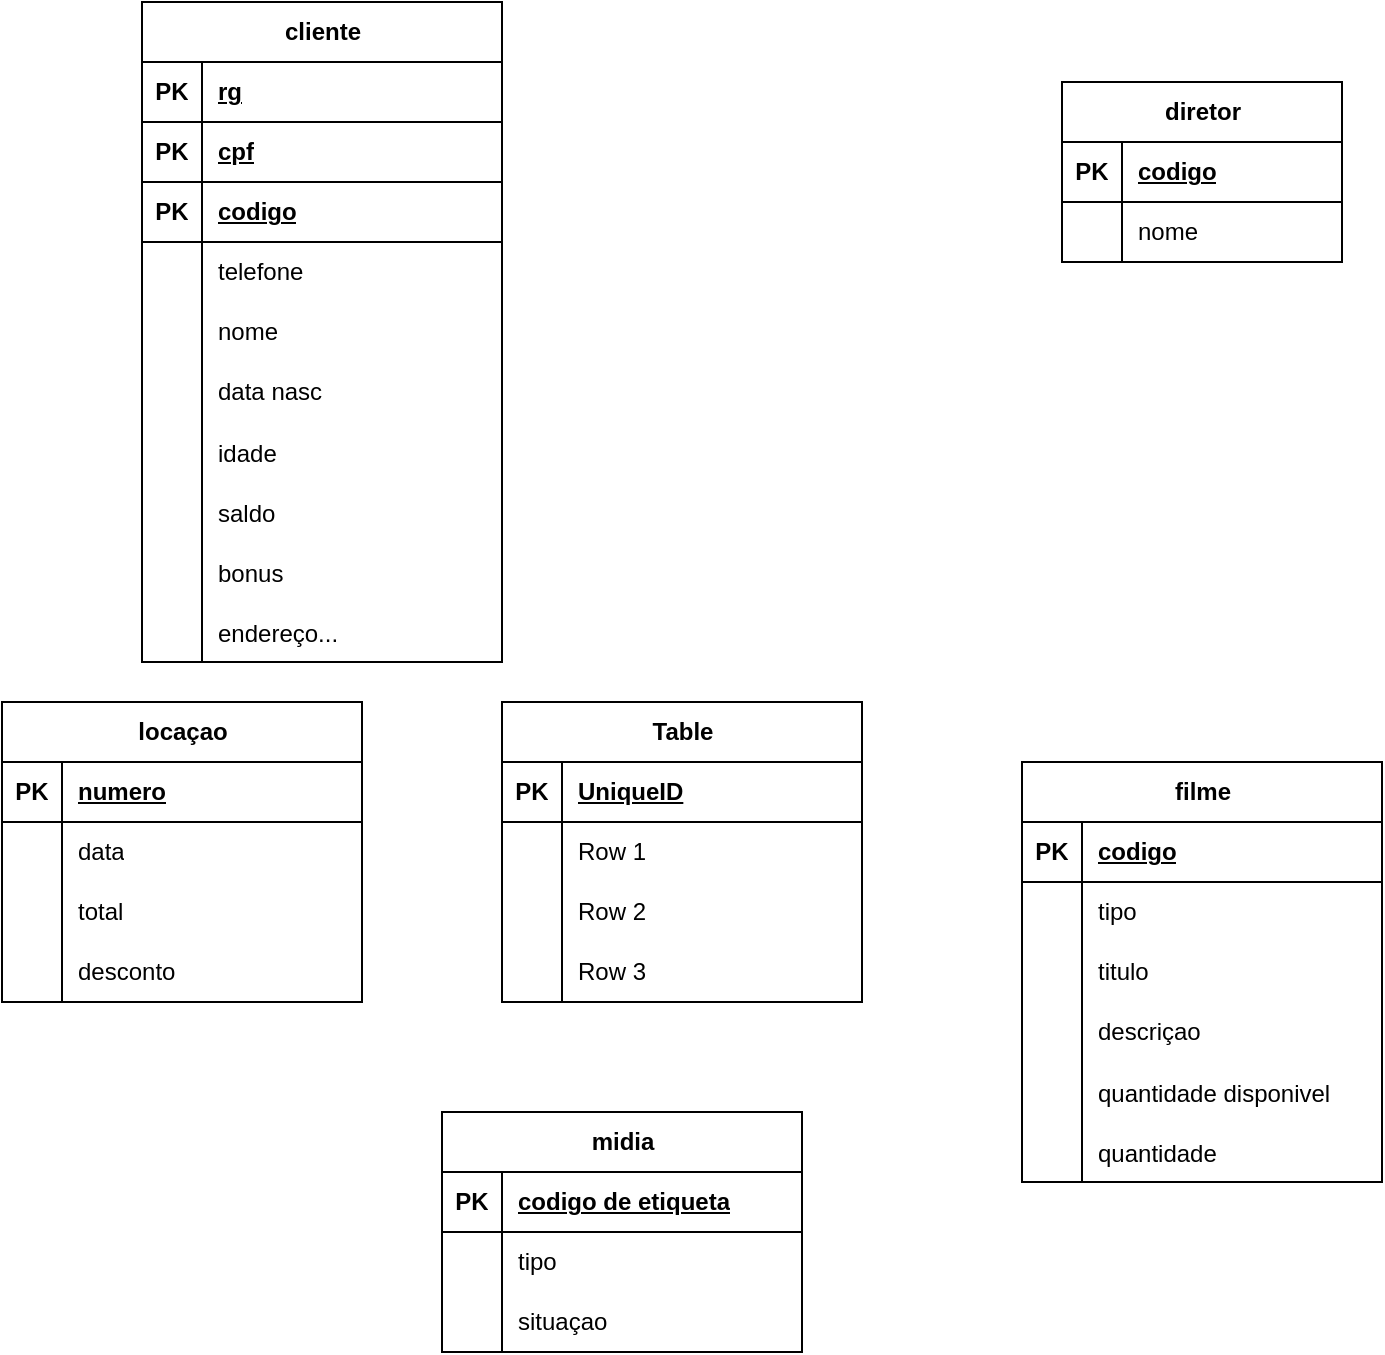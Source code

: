 <mxfile version="22.1.3" type="github">
  <diagram name="Página-1" id="WvEAQhH7m8Yq2kDxBtTd">
    <mxGraphModel dx="1323" dy="797" grid="1" gridSize="10" guides="1" tooltips="1" connect="1" arrows="1" fold="1" page="1" pageScale="1" pageWidth="827" pageHeight="1169" math="0" shadow="0">
      <root>
        <mxCell id="0" />
        <mxCell id="1" parent="0" />
        <mxCell id="h92Wm3A6kgfOm-Ot5xg0-39" value="filme" style="shape=table;startSize=30;container=1;collapsible=1;childLayout=tableLayout;fixedRows=1;rowLines=0;fontStyle=1;align=center;resizeLast=1;html=1;rotation=0;" vertex="1" parent="1">
          <mxGeometry x="590" y="430" width="180" height="210" as="geometry" />
        </mxCell>
        <mxCell id="h92Wm3A6kgfOm-Ot5xg0-40" value="" style="shape=tableRow;horizontal=0;startSize=0;swimlaneHead=0;swimlaneBody=0;fillColor=none;collapsible=0;dropTarget=0;points=[[0,0.5],[1,0.5]];portConstraint=eastwest;top=0;left=0;right=0;bottom=1;" vertex="1" parent="h92Wm3A6kgfOm-Ot5xg0-39">
          <mxGeometry y="30" width="180" height="30" as="geometry" />
        </mxCell>
        <mxCell id="h92Wm3A6kgfOm-Ot5xg0-41" value="PK" style="shape=partialRectangle;connectable=0;fillColor=none;top=0;left=0;bottom=0;right=0;fontStyle=1;overflow=hidden;whiteSpace=wrap;html=1;" vertex="1" parent="h92Wm3A6kgfOm-Ot5xg0-40">
          <mxGeometry width="30" height="30" as="geometry">
            <mxRectangle width="30" height="30" as="alternateBounds" />
          </mxGeometry>
        </mxCell>
        <mxCell id="h92Wm3A6kgfOm-Ot5xg0-42" value="codigo" style="shape=partialRectangle;connectable=0;fillColor=none;top=0;left=0;bottom=0;right=0;align=left;spacingLeft=6;fontStyle=5;overflow=hidden;whiteSpace=wrap;html=1;" vertex="1" parent="h92Wm3A6kgfOm-Ot5xg0-40">
          <mxGeometry x="30" width="150" height="30" as="geometry">
            <mxRectangle width="150" height="30" as="alternateBounds" />
          </mxGeometry>
        </mxCell>
        <mxCell id="h92Wm3A6kgfOm-Ot5xg0-43" value="" style="shape=tableRow;horizontal=0;startSize=0;swimlaneHead=0;swimlaneBody=0;fillColor=none;collapsible=0;dropTarget=0;points=[[0,0.5],[1,0.5]];portConstraint=eastwest;top=0;left=0;right=0;bottom=0;" vertex="1" parent="h92Wm3A6kgfOm-Ot5xg0-39">
          <mxGeometry y="60" width="180" height="30" as="geometry" />
        </mxCell>
        <mxCell id="h92Wm3A6kgfOm-Ot5xg0-44" value="" style="shape=partialRectangle;connectable=0;fillColor=none;top=0;left=0;bottom=0;right=0;editable=1;overflow=hidden;whiteSpace=wrap;html=1;" vertex="1" parent="h92Wm3A6kgfOm-Ot5xg0-43">
          <mxGeometry width="30" height="30" as="geometry">
            <mxRectangle width="30" height="30" as="alternateBounds" />
          </mxGeometry>
        </mxCell>
        <mxCell id="h92Wm3A6kgfOm-Ot5xg0-45" value="tipo" style="shape=partialRectangle;connectable=0;fillColor=none;top=0;left=0;bottom=0;right=0;align=left;spacingLeft=6;overflow=hidden;whiteSpace=wrap;html=1;" vertex="1" parent="h92Wm3A6kgfOm-Ot5xg0-43">
          <mxGeometry x="30" width="150" height="30" as="geometry">
            <mxRectangle width="150" height="30" as="alternateBounds" />
          </mxGeometry>
        </mxCell>
        <mxCell id="h92Wm3A6kgfOm-Ot5xg0-46" value="" style="shape=tableRow;horizontal=0;startSize=0;swimlaneHead=0;swimlaneBody=0;fillColor=none;collapsible=0;dropTarget=0;points=[[0,0.5],[1,0.5]];portConstraint=eastwest;top=0;left=0;right=0;bottom=0;" vertex="1" parent="h92Wm3A6kgfOm-Ot5xg0-39">
          <mxGeometry y="90" width="180" height="30" as="geometry" />
        </mxCell>
        <mxCell id="h92Wm3A6kgfOm-Ot5xg0-47" value="" style="shape=partialRectangle;connectable=0;fillColor=none;top=0;left=0;bottom=0;right=0;editable=1;overflow=hidden;whiteSpace=wrap;html=1;" vertex="1" parent="h92Wm3A6kgfOm-Ot5xg0-46">
          <mxGeometry width="30" height="30" as="geometry">
            <mxRectangle width="30" height="30" as="alternateBounds" />
          </mxGeometry>
        </mxCell>
        <mxCell id="h92Wm3A6kgfOm-Ot5xg0-48" value="titulo" style="shape=partialRectangle;connectable=0;fillColor=none;top=0;left=0;bottom=0;right=0;align=left;spacingLeft=6;overflow=hidden;whiteSpace=wrap;html=1;" vertex="1" parent="h92Wm3A6kgfOm-Ot5xg0-46">
          <mxGeometry x="30" width="150" height="30" as="geometry">
            <mxRectangle width="150" height="30" as="alternateBounds" />
          </mxGeometry>
        </mxCell>
        <mxCell id="h92Wm3A6kgfOm-Ot5xg0-49" value="" style="shape=tableRow;horizontal=0;startSize=0;swimlaneHead=0;swimlaneBody=0;fillColor=none;collapsible=0;dropTarget=0;points=[[0,0.5],[1,0.5]];portConstraint=eastwest;top=0;left=0;right=0;bottom=0;" vertex="1" parent="h92Wm3A6kgfOm-Ot5xg0-39">
          <mxGeometry y="120" width="180" height="30" as="geometry" />
        </mxCell>
        <mxCell id="h92Wm3A6kgfOm-Ot5xg0-50" value="" style="shape=partialRectangle;connectable=0;fillColor=none;top=0;left=0;bottom=0;right=0;editable=1;overflow=hidden;whiteSpace=wrap;html=1;" vertex="1" parent="h92Wm3A6kgfOm-Ot5xg0-49">
          <mxGeometry width="30" height="30" as="geometry">
            <mxRectangle width="30" height="30" as="alternateBounds" />
          </mxGeometry>
        </mxCell>
        <mxCell id="h92Wm3A6kgfOm-Ot5xg0-51" value="descriçao" style="shape=partialRectangle;connectable=0;fillColor=none;top=0;left=0;bottom=0;right=0;align=left;spacingLeft=6;overflow=hidden;whiteSpace=wrap;html=1;" vertex="1" parent="h92Wm3A6kgfOm-Ot5xg0-49">
          <mxGeometry x="30" width="150" height="30" as="geometry">
            <mxRectangle width="150" height="30" as="alternateBounds" />
          </mxGeometry>
        </mxCell>
        <mxCell id="h92Wm3A6kgfOm-Ot5xg0-125" value="" style="shape=tableRow;horizontal=0;startSize=0;swimlaneHead=0;swimlaneBody=0;fillColor=none;collapsible=0;dropTarget=0;points=[[0,0.5],[1,0.5]];portConstraint=eastwest;top=0;left=0;right=0;bottom=0;" vertex="1" parent="h92Wm3A6kgfOm-Ot5xg0-39">
          <mxGeometry y="150" width="180" height="30" as="geometry" />
        </mxCell>
        <mxCell id="h92Wm3A6kgfOm-Ot5xg0-126" value="" style="shape=partialRectangle;connectable=0;fillColor=none;top=0;left=0;bottom=0;right=0;editable=1;overflow=hidden;" vertex="1" parent="h92Wm3A6kgfOm-Ot5xg0-125">
          <mxGeometry width="30" height="30" as="geometry">
            <mxRectangle width="30" height="30" as="alternateBounds" />
          </mxGeometry>
        </mxCell>
        <mxCell id="h92Wm3A6kgfOm-Ot5xg0-127" value="quantidade disponivel" style="shape=partialRectangle;connectable=0;fillColor=none;top=0;left=0;bottom=0;right=0;align=left;spacingLeft=6;overflow=hidden;" vertex="1" parent="h92Wm3A6kgfOm-Ot5xg0-125">
          <mxGeometry x="30" width="150" height="30" as="geometry">
            <mxRectangle width="150" height="30" as="alternateBounds" />
          </mxGeometry>
        </mxCell>
        <mxCell id="h92Wm3A6kgfOm-Ot5xg0-118" value="" style="shape=tableRow;horizontal=0;startSize=0;swimlaneHead=0;swimlaneBody=0;fillColor=none;collapsible=0;dropTarget=0;points=[[0,0.5],[1,0.5]];portConstraint=eastwest;top=0;left=0;right=0;bottom=0;" vertex="1" parent="h92Wm3A6kgfOm-Ot5xg0-39">
          <mxGeometry y="180" width="180" height="30" as="geometry" />
        </mxCell>
        <mxCell id="h92Wm3A6kgfOm-Ot5xg0-119" value="" style="shape=partialRectangle;connectable=0;fillColor=none;top=0;left=0;bottom=0;right=0;editable=1;overflow=hidden;" vertex="1" parent="h92Wm3A6kgfOm-Ot5xg0-118">
          <mxGeometry width="30" height="30" as="geometry">
            <mxRectangle width="30" height="30" as="alternateBounds" />
          </mxGeometry>
        </mxCell>
        <mxCell id="h92Wm3A6kgfOm-Ot5xg0-120" value="quantidade" style="shape=partialRectangle;connectable=0;fillColor=none;top=0;left=0;bottom=0;right=0;align=left;spacingLeft=6;overflow=hidden;" vertex="1" parent="h92Wm3A6kgfOm-Ot5xg0-118">
          <mxGeometry x="30" width="150" height="30" as="geometry">
            <mxRectangle width="150" height="30" as="alternateBounds" />
          </mxGeometry>
        </mxCell>
        <mxCell id="h92Wm3A6kgfOm-Ot5xg0-52" value="locaçao" style="shape=table;startSize=30;container=1;collapsible=1;childLayout=tableLayout;fixedRows=1;rowLines=0;fontStyle=1;align=center;resizeLast=1;html=1;" vertex="1" parent="1">
          <mxGeometry x="80" y="400" width="180" height="150" as="geometry" />
        </mxCell>
        <mxCell id="h92Wm3A6kgfOm-Ot5xg0-53" value="" style="shape=tableRow;horizontal=0;startSize=0;swimlaneHead=0;swimlaneBody=0;fillColor=none;collapsible=0;dropTarget=0;points=[[0,0.5],[1,0.5]];portConstraint=eastwest;top=0;left=0;right=0;bottom=1;" vertex="1" parent="h92Wm3A6kgfOm-Ot5xg0-52">
          <mxGeometry y="30" width="180" height="30" as="geometry" />
        </mxCell>
        <mxCell id="h92Wm3A6kgfOm-Ot5xg0-54" value="PK" style="shape=partialRectangle;connectable=0;fillColor=none;top=0;left=0;bottom=0;right=0;fontStyle=1;overflow=hidden;whiteSpace=wrap;html=1;" vertex="1" parent="h92Wm3A6kgfOm-Ot5xg0-53">
          <mxGeometry width="30" height="30" as="geometry">
            <mxRectangle width="30" height="30" as="alternateBounds" />
          </mxGeometry>
        </mxCell>
        <mxCell id="h92Wm3A6kgfOm-Ot5xg0-55" value="numero" style="shape=partialRectangle;connectable=0;fillColor=none;top=0;left=0;bottom=0;right=0;align=left;spacingLeft=6;fontStyle=5;overflow=hidden;whiteSpace=wrap;html=1;" vertex="1" parent="h92Wm3A6kgfOm-Ot5xg0-53">
          <mxGeometry x="30" width="150" height="30" as="geometry">
            <mxRectangle width="150" height="30" as="alternateBounds" />
          </mxGeometry>
        </mxCell>
        <mxCell id="h92Wm3A6kgfOm-Ot5xg0-56" value="" style="shape=tableRow;horizontal=0;startSize=0;swimlaneHead=0;swimlaneBody=0;fillColor=none;collapsible=0;dropTarget=0;points=[[0,0.5],[1,0.5]];portConstraint=eastwest;top=0;left=0;right=0;bottom=0;" vertex="1" parent="h92Wm3A6kgfOm-Ot5xg0-52">
          <mxGeometry y="60" width="180" height="30" as="geometry" />
        </mxCell>
        <mxCell id="h92Wm3A6kgfOm-Ot5xg0-57" value="" style="shape=partialRectangle;connectable=0;fillColor=none;top=0;left=0;bottom=0;right=0;editable=1;overflow=hidden;whiteSpace=wrap;html=1;" vertex="1" parent="h92Wm3A6kgfOm-Ot5xg0-56">
          <mxGeometry width="30" height="30" as="geometry">
            <mxRectangle width="30" height="30" as="alternateBounds" />
          </mxGeometry>
        </mxCell>
        <mxCell id="h92Wm3A6kgfOm-Ot5xg0-58" value="data" style="shape=partialRectangle;connectable=0;fillColor=none;top=0;left=0;bottom=0;right=0;align=left;spacingLeft=6;overflow=hidden;whiteSpace=wrap;html=1;" vertex="1" parent="h92Wm3A6kgfOm-Ot5xg0-56">
          <mxGeometry x="30" width="150" height="30" as="geometry">
            <mxRectangle width="150" height="30" as="alternateBounds" />
          </mxGeometry>
        </mxCell>
        <mxCell id="h92Wm3A6kgfOm-Ot5xg0-59" value="" style="shape=tableRow;horizontal=0;startSize=0;swimlaneHead=0;swimlaneBody=0;fillColor=none;collapsible=0;dropTarget=0;points=[[0,0.5],[1,0.5]];portConstraint=eastwest;top=0;left=0;right=0;bottom=0;" vertex="1" parent="h92Wm3A6kgfOm-Ot5xg0-52">
          <mxGeometry y="90" width="180" height="30" as="geometry" />
        </mxCell>
        <mxCell id="h92Wm3A6kgfOm-Ot5xg0-60" value="" style="shape=partialRectangle;connectable=0;fillColor=none;top=0;left=0;bottom=0;right=0;editable=1;overflow=hidden;whiteSpace=wrap;html=1;" vertex="1" parent="h92Wm3A6kgfOm-Ot5xg0-59">
          <mxGeometry width="30" height="30" as="geometry">
            <mxRectangle width="30" height="30" as="alternateBounds" />
          </mxGeometry>
        </mxCell>
        <mxCell id="h92Wm3A6kgfOm-Ot5xg0-61" value="total" style="shape=partialRectangle;connectable=0;fillColor=none;top=0;left=0;bottom=0;right=0;align=left;spacingLeft=6;overflow=hidden;whiteSpace=wrap;html=1;" vertex="1" parent="h92Wm3A6kgfOm-Ot5xg0-59">
          <mxGeometry x="30" width="150" height="30" as="geometry">
            <mxRectangle width="150" height="30" as="alternateBounds" />
          </mxGeometry>
        </mxCell>
        <mxCell id="h92Wm3A6kgfOm-Ot5xg0-62" value="" style="shape=tableRow;horizontal=0;startSize=0;swimlaneHead=0;swimlaneBody=0;fillColor=none;collapsible=0;dropTarget=0;points=[[0,0.5],[1,0.5]];portConstraint=eastwest;top=0;left=0;right=0;bottom=0;" vertex="1" parent="h92Wm3A6kgfOm-Ot5xg0-52">
          <mxGeometry y="120" width="180" height="30" as="geometry" />
        </mxCell>
        <mxCell id="h92Wm3A6kgfOm-Ot5xg0-63" value="" style="shape=partialRectangle;connectable=0;fillColor=none;top=0;left=0;bottom=0;right=0;editable=1;overflow=hidden;whiteSpace=wrap;html=1;" vertex="1" parent="h92Wm3A6kgfOm-Ot5xg0-62">
          <mxGeometry width="30" height="30" as="geometry">
            <mxRectangle width="30" height="30" as="alternateBounds" />
          </mxGeometry>
        </mxCell>
        <mxCell id="h92Wm3A6kgfOm-Ot5xg0-64" value="desconto" style="shape=partialRectangle;connectable=0;fillColor=none;top=0;left=0;bottom=0;right=0;align=left;spacingLeft=6;overflow=hidden;whiteSpace=wrap;html=1;" vertex="1" parent="h92Wm3A6kgfOm-Ot5xg0-62">
          <mxGeometry x="30" width="150" height="30" as="geometry">
            <mxRectangle width="150" height="30" as="alternateBounds" />
          </mxGeometry>
        </mxCell>
        <mxCell id="h92Wm3A6kgfOm-Ot5xg0-78" value="midia" style="shape=table;startSize=30;container=1;collapsible=1;childLayout=tableLayout;fixedRows=1;rowLines=0;fontStyle=1;align=center;resizeLast=1;html=1;" vertex="1" parent="1">
          <mxGeometry x="300" y="605" width="180" height="120" as="geometry" />
        </mxCell>
        <mxCell id="h92Wm3A6kgfOm-Ot5xg0-79" value="" style="shape=tableRow;horizontal=0;startSize=0;swimlaneHead=0;swimlaneBody=0;fillColor=none;collapsible=0;dropTarget=0;points=[[0,0.5],[1,0.5]];portConstraint=eastwest;top=0;left=0;right=0;bottom=1;" vertex="1" parent="h92Wm3A6kgfOm-Ot5xg0-78">
          <mxGeometry y="30" width="180" height="30" as="geometry" />
        </mxCell>
        <mxCell id="h92Wm3A6kgfOm-Ot5xg0-80" value="PK" style="shape=partialRectangle;connectable=0;fillColor=none;top=0;left=0;bottom=0;right=0;fontStyle=1;overflow=hidden;whiteSpace=wrap;html=1;" vertex="1" parent="h92Wm3A6kgfOm-Ot5xg0-79">
          <mxGeometry width="30" height="30" as="geometry">
            <mxRectangle width="30" height="30" as="alternateBounds" />
          </mxGeometry>
        </mxCell>
        <mxCell id="h92Wm3A6kgfOm-Ot5xg0-81" value="codigo de etiqueta" style="shape=partialRectangle;connectable=0;fillColor=none;top=0;left=0;bottom=0;right=0;align=left;spacingLeft=6;fontStyle=5;overflow=hidden;whiteSpace=wrap;html=1;" vertex="1" parent="h92Wm3A6kgfOm-Ot5xg0-79">
          <mxGeometry x="30" width="150" height="30" as="geometry">
            <mxRectangle width="150" height="30" as="alternateBounds" />
          </mxGeometry>
        </mxCell>
        <mxCell id="h92Wm3A6kgfOm-Ot5xg0-82" value="" style="shape=tableRow;horizontal=0;startSize=0;swimlaneHead=0;swimlaneBody=0;fillColor=none;collapsible=0;dropTarget=0;points=[[0,0.5],[1,0.5]];portConstraint=eastwest;top=0;left=0;right=0;bottom=0;" vertex="1" parent="h92Wm3A6kgfOm-Ot5xg0-78">
          <mxGeometry y="60" width="180" height="30" as="geometry" />
        </mxCell>
        <mxCell id="h92Wm3A6kgfOm-Ot5xg0-83" value="" style="shape=partialRectangle;connectable=0;fillColor=none;top=0;left=0;bottom=0;right=0;editable=1;overflow=hidden;whiteSpace=wrap;html=1;" vertex="1" parent="h92Wm3A6kgfOm-Ot5xg0-82">
          <mxGeometry width="30" height="30" as="geometry">
            <mxRectangle width="30" height="30" as="alternateBounds" />
          </mxGeometry>
        </mxCell>
        <mxCell id="h92Wm3A6kgfOm-Ot5xg0-84" value="tipo" style="shape=partialRectangle;connectable=0;fillColor=none;top=0;left=0;bottom=0;right=0;align=left;spacingLeft=6;overflow=hidden;whiteSpace=wrap;html=1;" vertex="1" parent="h92Wm3A6kgfOm-Ot5xg0-82">
          <mxGeometry x="30" width="150" height="30" as="geometry">
            <mxRectangle width="150" height="30" as="alternateBounds" />
          </mxGeometry>
        </mxCell>
        <mxCell id="h92Wm3A6kgfOm-Ot5xg0-85" value="" style="shape=tableRow;horizontal=0;startSize=0;swimlaneHead=0;swimlaneBody=0;fillColor=none;collapsible=0;dropTarget=0;points=[[0,0.5],[1,0.5]];portConstraint=eastwest;top=0;left=0;right=0;bottom=0;" vertex="1" parent="h92Wm3A6kgfOm-Ot5xg0-78">
          <mxGeometry y="90" width="180" height="30" as="geometry" />
        </mxCell>
        <mxCell id="h92Wm3A6kgfOm-Ot5xg0-86" value="" style="shape=partialRectangle;connectable=0;fillColor=none;top=0;left=0;bottom=0;right=0;editable=1;overflow=hidden;whiteSpace=wrap;html=1;" vertex="1" parent="h92Wm3A6kgfOm-Ot5xg0-85">
          <mxGeometry width="30" height="30" as="geometry">
            <mxRectangle width="30" height="30" as="alternateBounds" />
          </mxGeometry>
        </mxCell>
        <mxCell id="h92Wm3A6kgfOm-Ot5xg0-87" value="situaçao" style="shape=partialRectangle;connectable=0;fillColor=none;top=0;left=0;bottom=0;right=0;align=left;spacingLeft=6;overflow=hidden;whiteSpace=wrap;html=1;" vertex="1" parent="h92Wm3A6kgfOm-Ot5xg0-85">
          <mxGeometry x="30" width="150" height="30" as="geometry">
            <mxRectangle width="150" height="30" as="alternateBounds" />
          </mxGeometry>
        </mxCell>
        <mxCell id="h92Wm3A6kgfOm-Ot5xg0-65" value="diretor" style="shape=table;startSize=30;container=1;collapsible=1;childLayout=tableLayout;fixedRows=1;rowLines=0;fontStyle=1;align=center;resizeLast=1;html=1;" vertex="1" parent="1">
          <mxGeometry x="610" y="90" width="140" height="90" as="geometry" />
        </mxCell>
        <mxCell id="h92Wm3A6kgfOm-Ot5xg0-66" value="" style="shape=tableRow;horizontal=0;startSize=0;swimlaneHead=0;swimlaneBody=0;fillColor=none;collapsible=0;dropTarget=0;points=[[0,0.5],[1,0.5]];portConstraint=eastwest;top=0;left=0;right=0;bottom=1;" vertex="1" parent="h92Wm3A6kgfOm-Ot5xg0-65">
          <mxGeometry y="30" width="140" height="30" as="geometry" />
        </mxCell>
        <mxCell id="h92Wm3A6kgfOm-Ot5xg0-67" value="PK" style="shape=partialRectangle;connectable=0;fillColor=none;top=0;left=0;bottom=0;right=0;fontStyle=1;overflow=hidden;whiteSpace=wrap;html=1;" vertex="1" parent="h92Wm3A6kgfOm-Ot5xg0-66">
          <mxGeometry width="30" height="30" as="geometry">
            <mxRectangle width="30" height="30" as="alternateBounds" />
          </mxGeometry>
        </mxCell>
        <mxCell id="h92Wm3A6kgfOm-Ot5xg0-68" value="codigo" style="shape=partialRectangle;connectable=0;fillColor=none;top=0;left=0;bottom=0;right=0;align=left;spacingLeft=6;fontStyle=5;overflow=hidden;whiteSpace=wrap;html=1;" vertex="1" parent="h92Wm3A6kgfOm-Ot5xg0-66">
          <mxGeometry x="30" width="110" height="30" as="geometry">
            <mxRectangle width="110" height="30" as="alternateBounds" />
          </mxGeometry>
        </mxCell>
        <mxCell id="h92Wm3A6kgfOm-Ot5xg0-69" value="" style="shape=tableRow;horizontal=0;startSize=0;swimlaneHead=0;swimlaneBody=0;fillColor=none;collapsible=0;dropTarget=0;points=[[0,0.5],[1,0.5]];portConstraint=eastwest;top=0;left=0;right=0;bottom=0;" vertex="1" parent="h92Wm3A6kgfOm-Ot5xg0-65">
          <mxGeometry y="60" width="140" height="30" as="geometry" />
        </mxCell>
        <mxCell id="h92Wm3A6kgfOm-Ot5xg0-70" value="" style="shape=partialRectangle;connectable=0;fillColor=none;top=0;left=0;bottom=0;right=0;editable=1;overflow=hidden;whiteSpace=wrap;html=1;" vertex="1" parent="h92Wm3A6kgfOm-Ot5xg0-69">
          <mxGeometry width="30" height="30" as="geometry">
            <mxRectangle width="30" height="30" as="alternateBounds" />
          </mxGeometry>
        </mxCell>
        <mxCell id="h92Wm3A6kgfOm-Ot5xg0-71" value="nome" style="shape=partialRectangle;connectable=0;fillColor=none;top=0;left=0;bottom=0;right=0;align=left;spacingLeft=6;overflow=hidden;whiteSpace=wrap;html=1;" vertex="1" parent="h92Wm3A6kgfOm-Ot5xg0-69">
          <mxGeometry x="30" width="110" height="30" as="geometry">
            <mxRectangle width="110" height="30" as="alternateBounds" />
          </mxGeometry>
        </mxCell>
        <mxCell id="h92Wm3A6kgfOm-Ot5xg0-91" value="" style="shape=tableRow;horizontal=0;startSize=0;swimlaneHead=0;swimlaneBody=0;fillColor=none;collapsible=0;dropTarget=0;points=[[0,0.5],[1,0.5]];portConstraint=eastwest;top=0;left=0;right=0;bottom=0;" vertex="1" parent="1">
          <mxGeometry x="424" y="620" width="180" height="30" as="geometry" />
        </mxCell>
        <mxCell id="h92Wm3A6kgfOm-Ot5xg0-92" value="" style="shape=partialRectangle;connectable=0;fillColor=none;top=0;left=0;bottom=0;right=0;editable=1;overflow=hidden;whiteSpace=wrap;html=1;" vertex="1" parent="h92Wm3A6kgfOm-Ot5xg0-91">
          <mxGeometry width="30" height="30" as="geometry">
            <mxRectangle width="30" height="30" as="alternateBounds" />
          </mxGeometry>
        </mxCell>
        <mxCell id="h92Wm3A6kgfOm-Ot5xg0-94" value="" style="shape=tableRow;horizontal=0;startSize=0;swimlaneHead=0;swimlaneBody=0;fillColor=none;collapsible=0;dropTarget=0;points=[[0,0.5],[1,0.5]];portConstraint=eastwest;top=0;left=0;right=0;bottom=0;" vertex="1" parent="1">
          <mxGeometry x="400" y="660" width="180" height="30" as="geometry" />
        </mxCell>
        <mxCell id="h92Wm3A6kgfOm-Ot5xg0-111" value="" style="shape=tableRow;horizontal=0;startSize=0;swimlaneHead=0;swimlaneBody=0;fillColor=none;collapsible=0;dropTarget=0;points=[[0,0.5],[1,0.5]];portConstraint=eastwest;top=0;left=0;right=0;bottom=0;" vertex="1" parent="1">
          <mxGeometry x="390" y="650" width="180" height="30" as="geometry" />
        </mxCell>
        <mxCell id="h92Wm3A6kgfOm-Ot5xg0-128" value="cliente" style="shape=table;startSize=30;container=1;collapsible=1;childLayout=tableLayout;fixedRows=1;rowLines=0;fontStyle=1;align=center;resizeLast=1;html=1;" vertex="1" parent="1">
          <mxGeometry x="150" y="50" width="180" height="330" as="geometry" />
        </mxCell>
        <mxCell id="h92Wm3A6kgfOm-Ot5xg0-129" value="" style="shape=tableRow;horizontal=0;startSize=0;swimlaneHead=0;swimlaneBody=0;fillColor=none;collapsible=0;dropTarget=0;points=[[0,0.5],[1,0.5]];portConstraint=eastwest;top=0;left=0;right=0;bottom=1;" vertex="1" parent="h92Wm3A6kgfOm-Ot5xg0-128">
          <mxGeometry y="30" width="180" height="30" as="geometry" />
        </mxCell>
        <mxCell id="h92Wm3A6kgfOm-Ot5xg0-130" value="PK" style="shape=partialRectangle;connectable=0;fillColor=none;top=0;left=0;bottom=0;right=0;fontStyle=1;overflow=hidden;whiteSpace=wrap;html=1;" vertex="1" parent="h92Wm3A6kgfOm-Ot5xg0-129">
          <mxGeometry width="30" height="30" as="geometry">
            <mxRectangle width="30" height="30" as="alternateBounds" />
          </mxGeometry>
        </mxCell>
        <mxCell id="h92Wm3A6kgfOm-Ot5xg0-131" value="rg" style="shape=partialRectangle;connectable=0;fillColor=none;top=0;left=0;bottom=0;right=0;align=left;spacingLeft=6;fontStyle=5;overflow=hidden;whiteSpace=wrap;html=1;" vertex="1" parent="h92Wm3A6kgfOm-Ot5xg0-129">
          <mxGeometry x="30" width="150" height="30" as="geometry">
            <mxRectangle width="150" height="30" as="alternateBounds" />
          </mxGeometry>
        </mxCell>
        <mxCell id="h92Wm3A6kgfOm-Ot5xg0-142" value="" style="shape=tableRow;horizontal=0;startSize=0;swimlaneHead=0;swimlaneBody=0;fillColor=none;collapsible=0;dropTarget=0;points=[[0,0.5],[1,0.5]];portConstraint=eastwest;top=0;left=0;right=0;bottom=1;" vertex="1" parent="h92Wm3A6kgfOm-Ot5xg0-128">
          <mxGeometry y="60" width="180" height="30" as="geometry" />
        </mxCell>
        <mxCell id="h92Wm3A6kgfOm-Ot5xg0-143" value="PK" style="shape=partialRectangle;connectable=0;fillColor=none;top=0;left=0;bottom=0;right=0;fontStyle=1;overflow=hidden;whiteSpace=wrap;html=1;" vertex="1" parent="h92Wm3A6kgfOm-Ot5xg0-142">
          <mxGeometry width="30" height="30" as="geometry">
            <mxRectangle width="30" height="30" as="alternateBounds" />
          </mxGeometry>
        </mxCell>
        <mxCell id="h92Wm3A6kgfOm-Ot5xg0-144" value="cpf" style="shape=partialRectangle;connectable=0;fillColor=none;top=0;left=0;bottom=0;right=0;align=left;spacingLeft=6;fontStyle=5;overflow=hidden;whiteSpace=wrap;html=1;" vertex="1" parent="h92Wm3A6kgfOm-Ot5xg0-142">
          <mxGeometry x="30" width="150" height="30" as="geometry">
            <mxRectangle width="150" height="30" as="alternateBounds" />
          </mxGeometry>
        </mxCell>
        <mxCell id="h92Wm3A6kgfOm-Ot5xg0-146" value="" style="shape=tableRow;horizontal=0;startSize=0;swimlaneHead=0;swimlaneBody=0;fillColor=none;collapsible=0;dropTarget=0;points=[[0,0.5],[1,0.5]];portConstraint=eastwest;top=0;left=0;right=0;bottom=1;" vertex="1" parent="h92Wm3A6kgfOm-Ot5xg0-128">
          <mxGeometry y="90" width="180" height="30" as="geometry" />
        </mxCell>
        <mxCell id="h92Wm3A6kgfOm-Ot5xg0-147" value="PK" style="shape=partialRectangle;connectable=0;fillColor=none;top=0;left=0;bottom=0;right=0;fontStyle=1;overflow=hidden;whiteSpace=wrap;html=1;" vertex="1" parent="h92Wm3A6kgfOm-Ot5xg0-146">
          <mxGeometry width="30" height="30" as="geometry">
            <mxRectangle width="30" height="30" as="alternateBounds" />
          </mxGeometry>
        </mxCell>
        <mxCell id="h92Wm3A6kgfOm-Ot5xg0-148" value="codigo" style="shape=partialRectangle;connectable=0;fillColor=none;top=0;left=0;bottom=0;right=0;align=left;spacingLeft=6;fontStyle=5;overflow=hidden;whiteSpace=wrap;html=1;" vertex="1" parent="h92Wm3A6kgfOm-Ot5xg0-146">
          <mxGeometry x="30" width="150" height="30" as="geometry">
            <mxRectangle width="150" height="30" as="alternateBounds" />
          </mxGeometry>
        </mxCell>
        <mxCell id="h92Wm3A6kgfOm-Ot5xg0-132" value="" style="shape=tableRow;horizontal=0;startSize=0;swimlaneHead=0;swimlaneBody=0;fillColor=none;collapsible=0;dropTarget=0;points=[[0,0.5],[1,0.5]];portConstraint=eastwest;top=0;left=0;right=0;bottom=0;" vertex="1" parent="h92Wm3A6kgfOm-Ot5xg0-128">
          <mxGeometry y="120" width="180" height="30" as="geometry" />
        </mxCell>
        <mxCell id="h92Wm3A6kgfOm-Ot5xg0-133" value="" style="shape=partialRectangle;connectable=0;fillColor=none;top=0;left=0;bottom=0;right=0;editable=1;overflow=hidden;whiteSpace=wrap;html=1;" vertex="1" parent="h92Wm3A6kgfOm-Ot5xg0-132">
          <mxGeometry width="30" height="30" as="geometry">
            <mxRectangle width="30" height="30" as="alternateBounds" />
          </mxGeometry>
        </mxCell>
        <mxCell id="h92Wm3A6kgfOm-Ot5xg0-134" value="telefone" style="shape=partialRectangle;connectable=0;fillColor=none;top=0;left=0;bottom=0;right=0;align=left;spacingLeft=6;overflow=hidden;whiteSpace=wrap;html=1;" vertex="1" parent="h92Wm3A6kgfOm-Ot5xg0-132">
          <mxGeometry x="30" width="150" height="30" as="geometry">
            <mxRectangle width="150" height="30" as="alternateBounds" />
          </mxGeometry>
        </mxCell>
        <mxCell id="h92Wm3A6kgfOm-Ot5xg0-135" value="" style="shape=tableRow;horizontal=0;startSize=0;swimlaneHead=0;swimlaneBody=0;fillColor=none;collapsible=0;dropTarget=0;points=[[0,0.5],[1,0.5]];portConstraint=eastwest;top=0;left=0;right=0;bottom=0;" vertex="1" parent="h92Wm3A6kgfOm-Ot5xg0-128">
          <mxGeometry y="150" width="180" height="30" as="geometry" />
        </mxCell>
        <mxCell id="h92Wm3A6kgfOm-Ot5xg0-136" value="" style="shape=partialRectangle;connectable=0;fillColor=none;top=0;left=0;bottom=0;right=0;editable=1;overflow=hidden;whiteSpace=wrap;html=1;" vertex="1" parent="h92Wm3A6kgfOm-Ot5xg0-135">
          <mxGeometry width="30" height="30" as="geometry">
            <mxRectangle width="30" height="30" as="alternateBounds" />
          </mxGeometry>
        </mxCell>
        <mxCell id="h92Wm3A6kgfOm-Ot5xg0-137" value="nome" style="shape=partialRectangle;connectable=0;fillColor=none;top=0;left=0;bottom=0;right=0;align=left;spacingLeft=6;overflow=hidden;whiteSpace=wrap;html=1;" vertex="1" parent="h92Wm3A6kgfOm-Ot5xg0-135">
          <mxGeometry x="30" width="150" height="30" as="geometry">
            <mxRectangle width="150" height="30" as="alternateBounds" />
          </mxGeometry>
        </mxCell>
        <mxCell id="h92Wm3A6kgfOm-Ot5xg0-138" value="" style="shape=tableRow;horizontal=0;startSize=0;swimlaneHead=0;swimlaneBody=0;fillColor=none;collapsible=0;dropTarget=0;points=[[0,0.5],[1,0.5]];portConstraint=eastwest;top=0;left=0;right=0;bottom=0;" vertex="1" parent="h92Wm3A6kgfOm-Ot5xg0-128">
          <mxGeometry y="180" width="180" height="30" as="geometry" />
        </mxCell>
        <mxCell id="h92Wm3A6kgfOm-Ot5xg0-139" value="" style="shape=partialRectangle;connectable=0;fillColor=none;top=0;left=0;bottom=0;right=0;editable=1;overflow=hidden;whiteSpace=wrap;html=1;" vertex="1" parent="h92Wm3A6kgfOm-Ot5xg0-138">
          <mxGeometry width="30" height="30" as="geometry">
            <mxRectangle width="30" height="30" as="alternateBounds" />
          </mxGeometry>
        </mxCell>
        <mxCell id="h92Wm3A6kgfOm-Ot5xg0-140" value="data nasc" style="shape=partialRectangle;connectable=0;fillColor=none;top=0;left=0;bottom=0;right=0;align=left;spacingLeft=6;overflow=hidden;whiteSpace=wrap;html=1;" vertex="1" parent="h92Wm3A6kgfOm-Ot5xg0-138">
          <mxGeometry x="30" width="150" height="30" as="geometry">
            <mxRectangle width="150" height="30" as="alternateBounds" />
          </mxGeometry>
        </mxCell>
        <mxCell id="h92Wm3A6kgfOm-Ot5xg0-150" value="" style="shape=tableRow;horizontal=0;startSize=0;swimlaneHead=0;swimlaneBody=0;fillColor=none;collapsible=0;dropTarget=0;points=[[0,0.5],[1,0.5]];portConstraint=eastwest;top=0;left=0;right=0;bottom=0;" vertex="1" parent="h92Wm3A6kgfOm-Ot5xg0-128">
          <mxGeometry y="210" width="180" height="30" as="geometry" />
        </mxCell>
        <mxCell id="h92Wm3A6kgfOm-Ot5xg0-151" value="" style="shape=partialRectangle;connectable=0;fillColor=none;top=0;left=0;bottom=0;right=0;editable=1;overflow=hidden;" vertex="1" parent="h92Wm3A6kgfOm-Ot5xg0-150">
          <mxGeometry width="30" height="30" as="geometry">
            <mxRectangle width="30" height="30" as="alternateBounds" />
          </mxGeometry>
        </mxCell>
        <mxCell id="h92Wm3A6kgfOm-Ot5xg0-152" value="idade" style="shape=partialRectangle;connectable=0;fillColor=none;top=0;left=0;bottom=0;right=0;align=left;spacingLeft=6;overflow=hidden;" vertex="1" parent="h92Wm3A6kgfOm-Ot5xg0-150">
          <mxGeometry x="30" width="150" height="30" as="geometry">
            <mxRectangle width="150" height="30" as="alternateBounds" />
          </mxGeometry>
        </mxCell>
        <mxCell id="h92Wm3A6kgfOm-Ot5xg0-158" value="" style="shape=tableRow;horizontal=0;startSize=0;swimlaneHead=0;swimlaneBody=0;fillColor=none;collapsible=0;dropTarget=0;points=[[0,0.5],[1,0.5]];portConstraint=eastwest;top=0;left=0;right=0;bottom=0;" vertex="1" parent="h92Wm3A6kgfOm-Ot5xg0-128">
          <mxGeometry y="240" width="180" height="30" as="geometry" />
        </mxCell>
        <mxCell id="h92Wm3A6kgfOm-Ot5xg0-159" value="" style="shape=partialRectangle;connectable=0;fillColor=none;top=0;left=0;bottom=0;right=0;editable=1;overflow=hidden;" vertex="1" parent="h92Wm3A6kgfOm-Ot5xg0-158">
          <mxGeometry width="30" height="30" as="geometry">
            <mxRectangle width="30" height="30" as="alternateBounds" />
          </mxGeometry>
        </mxCell>
        <mxCell id="h92Wm3A6kgfOm-Ot5xg0-160" value="saldo" style="shape=partialRectangle;connectable=0;fillColor=none;top=0;left=0;bottom=0;right=0;align=left;spacingLeft=6;overflow=hidden;" vertex="1" parent="h92Wm3A6kgfOm-Ot5xg0-158">
          <mxGeometry x="30" width="150" height="30" as="geometry">
            <mxRectangle width="150" height="30" as="alternateBounds" />
          </mxGeometry>
        </mxCell>
        <mxCell id="h92Wm3A6kgfOm-Ot5xg0-154" value="" style="shape=tableRow;horizontal=0;startSize=0;swimlaneHead=0;swimlaneBody=0;fillColor=none;collapsible=0;dropTarget=0;points=[[0,0.5],[1,0.5]];portConstraint=eastwest;top=0;left=0;right=0;bottom=0;" vertex="1" parent="h92Wm3A6kgfOm-Ot5xg0-128">
          <mxGeometry y="270" width="180" height="30" as="geometry" />
        </mxCell>
        <mxCell id="h92Wm3A6kgfOm-Ot5xg0-155" value="" style="shape=partialRectangle;connectable=0;fillColor=none;top=0;left=0;bottom=0;right=0;editable=1;overflow=hidden;" vertex="1" parent="h92Wm3A6kgfOm-Ot5xg0-154">
          <mxGeometry width="30" height="30" as="geometry">
            <mxRectangle width="30" height="30" as="alternateBounds" />
          </mxGeometry>
        </mxCell>
        <mxCell id="h92Wm3A6kgfOm-Ot5xg0-156" value="bonus" style="shape=partialRectangle;connectable=0;fillColor=none;top=0;left=0;bottom=0;right=0;align=left;spacingLeft=6;overflow=hidden;" vertex="1" parent="h92Wm3A6kgfOm-Ot5xg0-154">
          <mxGeometry x="30" width="150" height="30" as="geometry">
            <mxRectangle width="150" height="30" as="alternateBounds" />
          </mxGeometry>
        </mxCell>
        <mxCell id="h92Wm3A6kgfOm-Ot5xg0-162" value="" style="shape=tableRow;horizontal=0;startSize=0;swimlaneHead=0;swimlaneBody=0;fillColor=none;collapsible=0;dropTarget=0;points=[[0,0.5],[1,0.5]];portConstraint=eastwest;top=0;left=0;right=0;bottom=0;" vertex="1" parent="h92Wm3A6kgfOm-Ot5xg0-128">
          <mxGeometry y="300" width="180" height="30" as="geometry" />
        </mxCell>
        <mxCell id="h92Wm3A6kgfOm-Ot5xg0-163" value="" style="shape=partialRectangle;connectable=0;fillColor=none;top=0;left=0;bottom=0;right=0;editable=1;overflow=hidden;" vertex="1" parent="h92Wm3A6kgfOm-Ot5xg0-162">
          <mxGeometry width="30" height="30" as="geometry">
            <mxRectangle width="30" height="30" as="alternateBounds" />
          </mxGeometry>
        </mxCell>
        <mxCell id="h92Wm3A6kgfOm-Ot5xg0-164" value="endereço..." style="shape=partialRectangle;connectable=0;fillColor=none;top=0;left=0;bottom=0;right=0;align=left;spacingLeft=6;overflow=hidden;" vertex="1" parent="h92Wm3A6kgfOm-Ot5xg0-162">
          <mxGeometry x="30" width="150" height="30" as="geometry">
            <mxRectangle width="150" height="30" as="alternateBounds" />
          </mxGeometry>
        </mxCell>
        <mxCell id="h92Wm3A6kgfOm-Ot5xg0-255" value="Table" style="shape=table;startSize=30;container=1;collapsible=1;childLayout=tableLayout;fixedRows=1;rowLines=0;fontStyle=1;align=center;resizeLast=1;html=1;" vertex="1" parent="1">
          <mxGeometry x="330" y="400" width="180" height="150" as="geometry" />
        </mxCell>
        <mxCell id="h92Wm3A6kgfOm-Ot5xg0-256" value="" style="shape=tableRow;horizontal=0;startSize=0;swimlaneHead=0;swimlaneBody=0;fillColor=none;collapsible=0;dropTarget=0;points=[[0,0.5],[1,0.5]];portConstraint=eastwest;top=0;left=0;right=0;bottom=1;" vertex="1" parent="h92Wm3A6kgfOm-Ot5xg0-255">
          <mxGeometry y="30" width="180" height="30" as="geometry" />
        </mxCell>
        <mxCell id="h92Wm3A6kgfOm-Ot5xg0-257" value="PK" style="shape=partialRectangle;connectable=0;fillColor=none;top=0;left=0;bottom=0;right=0;fontStyle=1;overflow=hidden;whiteSpace=wrap;html=1;" vertex="1" parent="h92Wm3A6kgfOm-Ot5xg0-256">
          <mxGeometry width="30" height="30" as="geometry">
            <mxRectangle width="30" height="30" as="alternateBounds" />
          </mxGeometry>
        </mxCell>
        <mxCell id="h92Wm3A6kgfOm-Ot5xg0-258" value="UniqueID" style="shape=partialRectangle;connectable=0;fillColor=none;top=0;left=0;bottom=0;right=0;align=left;spacingLeft=6;fontStyle=5;overflow=hidden;whiteSpace=wrap;html=1;" vertex="1" parent="h92Wm3A6kgfOm-Ot5xg0-256">
          <mxGeometry x="30" width="150" height="30" as="geometry">
            <mxRectangle width="150" height="30" as="alternateBounds" />
          </mxGeometry>
        </mxCell>
        <mxCell id="h92Wm3A6kgfOm-Ot5xg0-259" value="" style="shape=tableRow;horizontal=0;startSize=0;swimlaneHead=0;swimlaneBody=0;fillColor=none;collapsible=0;dropTarget=0;points=[[0,0.5],[1,0.5]];portConstraint=eastwest;top=0;left=0;right=0;bottom=0;" vertex="1" parent="h92Wm3A6kgfOm-Ot5xg0-255">
          <mxGeometry y="60" width="180" height="30" as="geometry" />
        </mxCell>
        <mxCell id="h92Wm3A6kgfOm-Ot5xg0-260" value="" style="shape=partialRectangle;connectable=0;fillColor=none;top=0;left=0;bottom=0;right=0;editable=1;overflow=hidden;whiteSpace=wrap;html=1;" vertex="1" parent="h92Wm3A6kgfOm-Ot5xg0-259">
          <mxGeometry width="30" height="30" as="geometry">
            <mxRectangle width="30" height="30" as="alternateBounds" />
          </mxGeometry>
        </mxCell>
        <mxCell id="h92Wm3A6kgfOm-Ot5xg0-261" value="Row 1" style="shape=partialRectangle;connectable=0;fillColor=none;top=0;left=0;bottom=0;right=0;align=left;spacingLeft=6;overflow=hidden;whiteSpace=wrap;html=1;" vertex="1" parent="h92Wm3A6kgfOm-Ot5xg0-259">
          <mxGeometry x="30" width="150" height="30" as="geometry">
            <mxRectangle width="150" height="30" as="alternateBounds" />
          </mxGeometry>
        </mxCell>
        <mxCell id="h92Wm3A6kgfOm-Ot5xg0-262" value="" style="shape=tableRow;horizontal=0;startSize=0;swimlaneHead=0;swimlaneBody=0;fillColor=none;collapsible=0;dropTarget=0;points=[[0,0.5],[1,0.5]];portConstraint=eastwest;top=0;left=0;right=0;bottom=0;" vertex="1" parent="h92Wm3A6kgfOm-Ot5xg0-255">
          <mxGeometry y="90" width="180" height="30" as="geometry" />
        </mxCell>
        <mxCell id="h92Wm3A6kgfOm-Ot5xg0-263" value="" style="shape=partialRectangle;connectable=0;fillColor=none;top=0;left=0;bottom=0;right=0;editable=1;overflow=hidden;whiteSpace=wrap;html=1;" vertex="1" parent="h92Wm3A6kgfOm-Ot5xg0-262">
          <mxGeometry width="30" height="30" as="geometry">
            <mxRectangle width="30" height="30" as="alternateBounds" />
          </mxGeometry>
        </mxCell>
        <mxCell id="h92Wm3A6kgfOm-Ot5xg0-264" value="Row 2" style="shape=partialRectangle;connectable=0;fillColor=none;top=0;left=0;bottom=0;right=0;align=left;spacingLeft=6;overflow=hidden;whiteSpace=wrap;html=1;" vertex="1" parent="h92Wm3A6kgfOm-Ot5xg0-262">
          <mxGeometry x="30" width="150" height="30" as="geometry">
            <mxRectangle width="150" height="30" as="alternateBounds" />
          </mxGeometry>
        </mxCell>
        <mxCell id="h92Wm3A6kgfOm-Ot5xg0-265" value="" style="shape=tableRow;horizontal=0;startSize=0;swimlaneHead=0;swimlaneBody=0;fillColor=none;collapsible=0;dropTarget=0;points=[[0,0.5],[1,0.5]];portConstraint=eastwest;top=0;left=0;right=0;bottom=0;" vertex="1" parent="h92Wm3A6kgfOm-Ot5xg0-255">
          <mxGeometry y="120" width="180" height="30" as="geometry" />
        </mxCell>
        <mxCell id="h92Wm3A6kgfOm-Ot5xg0-266" value="" style="shape=partialRectangle;connectable=0;fillColor=none;top=0;left=0;bottom=0;right=0;editable=1;overflow=hidden;whiteSpace=wrap;html=1;" vertex="1" parent="h92Wm3A6kgfOm-Ot5xg0-265">
          <mxGeometry width="30" height="30" as="geometry">
            <mxRectangle width="30" height="30" as="alternateBounds" />
          </mxGeometry>
        </mxCell>
        <mxCell id="h92Wm3A6kgfOm-Ot5xg0-267" value="Row 3" style="shape=partialRectangle;connectable=0;fillColor=none;top=0;left=0;bottom=0;right=0;align=left;spacingLeft=6;overflow=hidden;whiteSpace=wrap;html=1;" vertex="1" parent="h92Wm3A6kgfOm-Ot5xg0-265">
          <mxGeometry x="30" width="150" height="30" as="geometry">
            <mxRectangle width="150" height="30" as="alternateBounds" />
          </mxGeometry>
        </mxCell>
      </root>
    </mxGraphModel>
  </diagram>
</mxfile>
